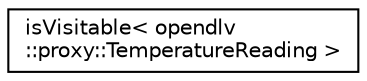digraph "Graphical Class Hierarchy"
{
 // LATEX_PDF_SIZE
  edge [fontname="Helvetica",fontsize="10",labelfontname="Helvetica",labelfontsize="10"];
  node [fontname="Helvetica",fontsize="10",shape=record];
  rankdir="LR";
  Node0 [label="isVisitable\< opendlv\l::proxy::TemperatureReading \>",height=0.2,width=0.4,color="black", fillcolor="white", style="filled",URL="$structisVisitable_3_01opendlv_1_1proxy_1_1TemperatureReading_01_4.html",tooltip=" "];
}

